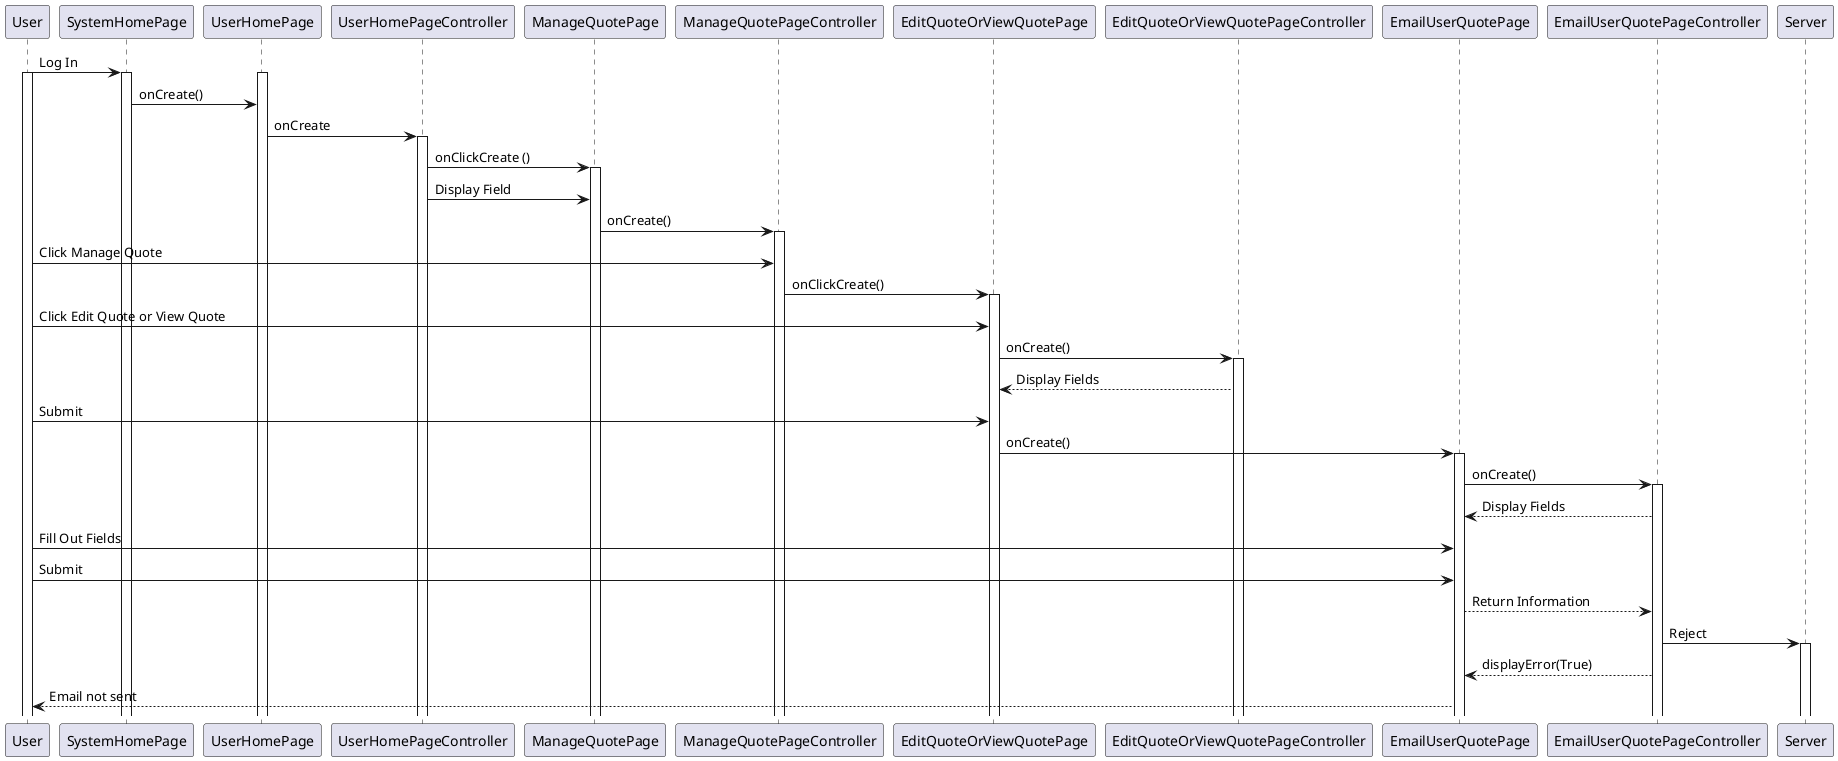 @startuml
User -> SystemHomePage : Log In
activate User
activate SystemHomePage
activate UserHomePage
SystemHomePage -> UserHomePage  : onCreate()
UserHomePage -> UserHomePageController: onCreate
activate UserHomePageController
UserHomePageController -> ManageQuotePage : onClickCreate ()
activate ManageQuotePage
UserHomePageController -> ManageQuotePage : Display Field
ManageQuotePage -> ManageQuotePageController : onCreate()
activate ManageQuotePageController
User -> ManageQuotePageController : Click Manage Quote
ManageQuotePageController -> EditQuoteOrViewQuotePage : onClickCreate()
activate EditQuoteOrViewQuotePage
User -> EditQuoteOrViewQuotePage: Click Edit Quote or View Quote
EditQuoteOrViewQuotePage -> EditQuoteOrViewQuotePageController  : onCreate()
activate EditQuoteOrViewQuotePageController
EditQuoteOrViewQuotePageController --> EditQuoteOrViewQuotePage : Display Fields
User -> EditQuoteOrViewQuotePage : Submit
EditQuoteOrViewQuotePage -> EmailUserQuotePage : onCreate()
activate EmailUserQuotePage
EmailUserQuotePage -> EmailUserQuotePageController : onCreate()
activate EmailUserQuotePageController
EmailUserQuotePageController --> EmailUserQuotePage : Display Fields
User -> EmailUserQuotePage : Fill Out Fields
User -> EmailUserQuotePage : Submit
EmailUserQuotePage --> EmailUserQuotePageController : Return Information
EmailUserQuotePageController -> Server : Reject
activate Server
EmailUserQuotePageController  --> EmailUserQuotePage : displayError(True)
EmailUserQuotePage --> User : Email not sent
@enduml